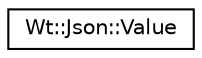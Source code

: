 digraph "Graphical Class Hierarchy"
{
 // LATEX_PDF_SIZE
  edge [fontname="Helvetica",fontsize="10",labelfontname="Helvetica",labelfontsize="10"];
  node [fontname="Helvetica",fontsize="10",shape=record];
  rankdir="LR";
  Node0 [label="Wt::Json::Value",height=0.2,width=0.4,color="black", fillcolor="white", style="filled",URL="$classWt_1_1Json_1_1Value.html",tooltip="A JSON value."];
}
